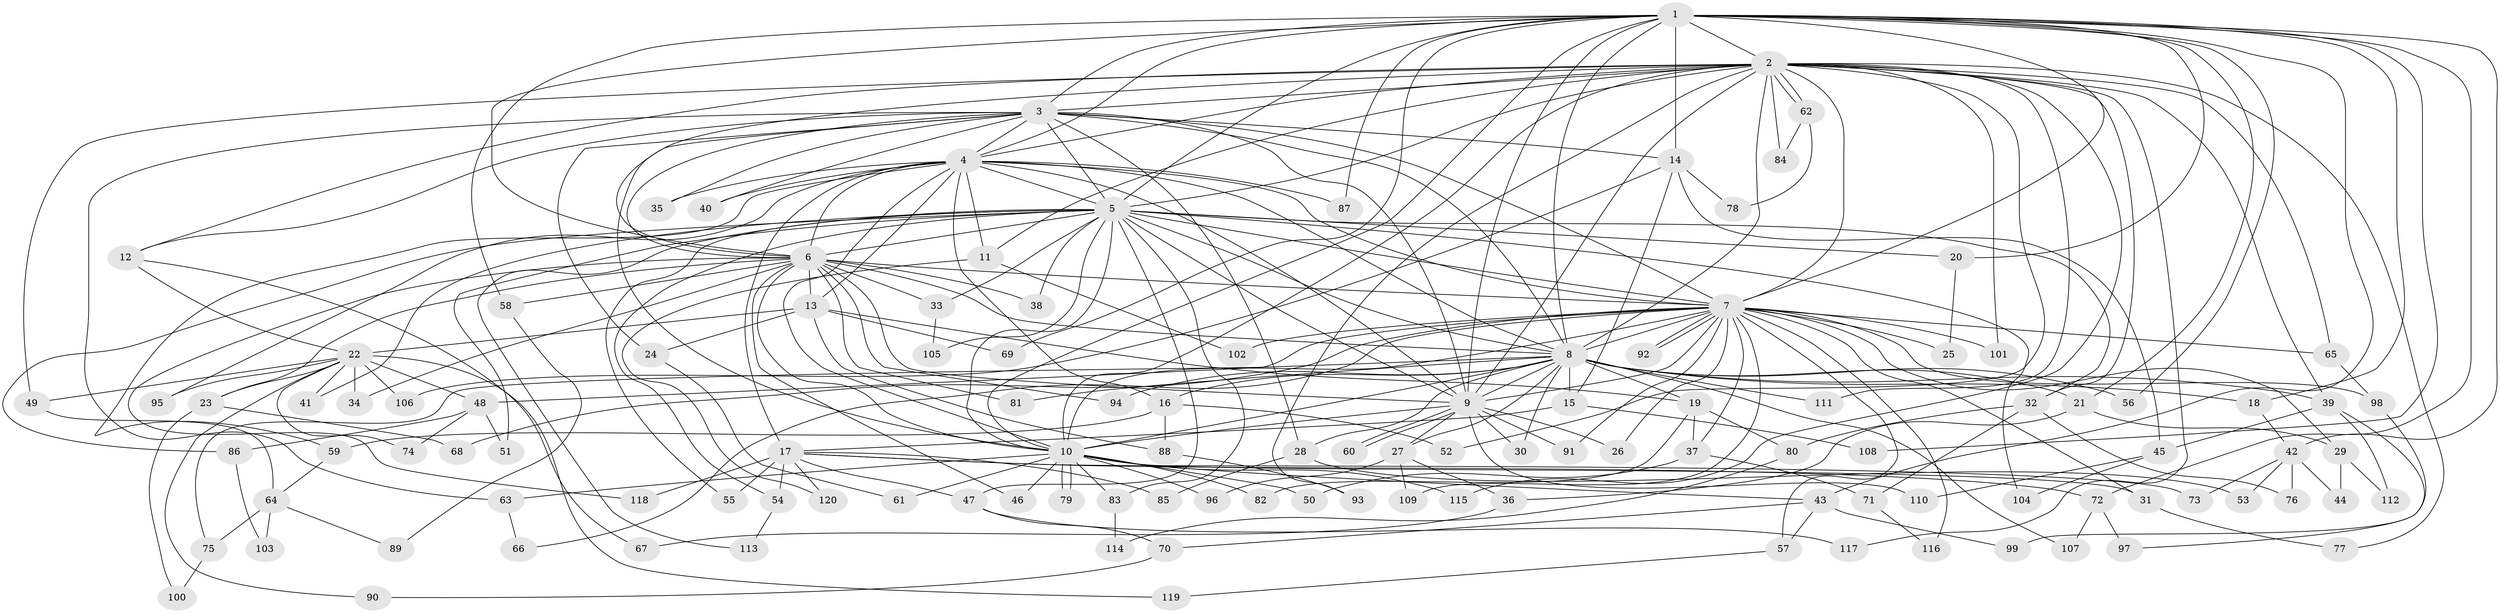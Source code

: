 // Generated by graph-tools (version 1.1) at 2025/46/03/09/25 04:46:32]
// undirected, 120 vertices, 265 edges
graph export_dot {
graph [start="1"]
  node [color=gray90,style=filled];
  1;
  2;
  3;
  4;
  5;
  6;
  7;
  8;
  9;
  10;
  11;
  12;
  13;
  14;
  15;
  16;
  17;
  18;
  19;
  20;
  21;
  22;
  23;
  24;
  25;
  26;
  27;
  28;
  29;
  30;
  31;
  32;
  33;
  34;
  35;
  36;
  37;
  38;
  39;
  40;
  41;
  42;
  43;
  44;
  45;
  46;
  47;
  48;
  49;
  50;
  51;
  52;
  53;
  54;
  55;
  56;
  57;
  58;
  59;
  60;
  61;
  62;
  63;
  64;
  65;
  66;
  67;
  68;
  69;
  70;
  71;
  72;
  73;
  74;
  75;
  76;
  77;
  78;
  79;
  80;
  81;
  82;
  83;
  84;
  85;
  86;
  87;
  88;
  89;
  90;
  91;
  92;
  93;
  94;
  95;
  96;
  97;
  98;
  99;
  100;
  101;
  102;
  103;
  104;
  105;
  106;
  107;
  108;
  109;
  110;
  111;
  112;
  113;
  114;
  115;
  116;
  117;
  118;
  119;
  120;
  1 -- 2;
  1 -- 3;
  1 -- 4;
  1 -- 5;
  1 -- 6;
  1 -- 7;
  1 -- 8;
  1 -- 9;
  1 -- 10;
  1 -- 14;
  1 -- 18;
  1 -- 20;
  1 -- 21;
  1 -- 42;
  1 -- 43;
  1 -- 56;
  1 -- 58;
  1 -- 69;
  1 -- 72;
  1 -- 87;
  1 -- 108;
  2 -- 3;
  2 -- 4;
  2 -- 5;
  2 -- 6;
  2 -- 7;
  2 -- 8;
  2 -- 9;
  2 -- 10;
  2 -- 11;
  2 -- 12;
  2 -- 32;
  2 -- 39;
  2 -- 49;
  2 -- 52;
  2 -- 62;
  2 -- 62;
  2 -- 65;
  2 -- 77;
  2 -- 84;
  2 -- 93;
  2 -- 101;
  2 -- 111;
  2 -- 115;
  2 -- 117;
  3 -- 4;
  3 -- 5;
  3 -- 6;
  3 -- 7;
  3 -- 8;
  3 -- 9;
  3 -- 10;
  3 -- 12;
  3 -- 14;
  3 -- 24;
  3 -- 28;
  3 -- 35;
  3 -- 40;
  3 -- 63;
  4 -- 5;
  4 -- 6;
  4 -- 7;
  4 -- 8;
  4 -- 9;
  4 -- 10;
  4 -- 11;
  4 -- 13;
  4 -- 16;
  4 -- 17;
  4 -- 35;
  4 -- 40;
  4 -- 59;
  4 -- 87;
  4 -- 95;
  5 -- 6;
  5 -- 7;
  5 -- 8;
  5 -- 9;
  5 -- 10;
  5 -- 20;
  5 -- 32;
  5 -- 33;
  5 -- 38;
  5 -- 41;
  5 -- 47;
  5 -- 51;
  5 -- 54;
  5 -- 55;
  5 -- 83;
  5 -- 86;
  5 -- 104;
  5 -- 105;
  5 -- 113;
  6 -- 7;
  6 -- 8;
  6 -- 9;
  6 -- 10;
  6 -- 13;
  6 -- 23;
  6 -- 33;
  6 -- 34;
  6 -- 38;
  6 -- 46;
  6 -- 58;
  6 -- 81;
  6 -- 94;
  6 -- 118;
  7 -- 8;
  7 -- 9;
  7 -- 10;
  7 -- 25;
  7 -- 26;
  7 -- 29;
  7 -- 31;
  7 -- 37;
  7 -- 48;
  7 -- 57;
  7 -- 65;
  7 -- 66;
  7 -- 68;
  7 -- 91;
  7 -- 92;
  7 -- 92;
  7 -- 98;
  7 -- 101;
  7 -- 102;
  7 -- 109;
  7 -- 116;
  8 -- 9;
  8 -- 10;
  8 -- 15;
  8 -- 16;
  8 -- 18;
  8 -- 19;
  8 -- 21;
  8 -- 27;
  8 -- 28;
  8 -- 30;
  8 -- 39;
  8 -- 56;
  8 -- 75;
  8 -- 81;
  8 -- 94;
  8 -- 107;
  8 -- 111;
  9 -- 10;
  9 -- 26;
  9 -- 27;
  9 -- 30;
  9 -- 60;
  9 -- 60;
  9 -- 91;
  9 -- 110;
  10 -- 31;
  10 -- 43;
  10 -- 46;
  10 -- 50;
  10 -- 61;
  10 -- 63;
  10 -- 79;
  10 -- 79;
  10 -- 82;
  10 -- 83;
  10 -- 96;
  10 -- 115;
  11 -- 102;
  11 -- 120;
  12 -- 22;
  12 -- 67;
  13 -- 19;
  13 -- 22;
  13 -- 24;
  13 -- 69;
  13 -- 88;
  14 -- 15;
  14 -- 45;
  14 -- 78;
  14 -- 106;
  15 -- 17;
  15 -- 108;
  16 -- 52;
  16 -- 59;
  16 -- 88;
  17 -- 47;
  17 -- 54;
  17 -- 55;
  17 -- 72;
  17 -- 73;
  17 -- 85;
  17 -- 118;
  17 -- 120;
  18 -- 42;
  19 -- 37;
  19 -- 80;
  19 -- 82;
  20 -- 25;
  21 -- 29;
  21 -- 36;
  22 -- 23;
  22 -- 34;
  22 -- 41;
  22 -- 48;
  22 -- 49;
  22 -- 74;
  22 -- 90;
  22 -- 95;
  22 -- 106;
  22 -- 119;
  23 -- 68;
  23 -- 100;
  24 -- 61;
  27 -- 36;
  27 -- 96;
  27 -- 109;
  28 -- 53;
  28 -- 85;
  29 -- 44;
  29 -- 112;
  31 -- 77;
  32 -- 71;
  32 -- 76;
  32 -- 80;
  33 -- 105;
  36 -- 67;
  37 -- 50;
  37 -- 71;
  39 -- 45;
  39 -- 97;
  39 -- 112;
  42 -- 44;
  42 -- 53;
  42 -- 73;
  42 -- 76;
  43 -- 57;
  43 -- 70;
  43 -- 99;
  45 -- 104;
  45 -- 110;
  47 -- 70;
  47 -- 117;
  48 -- 51;
  48 -- 74;
  48 -- 86;
  49 -- 64;
  54 -- 113;
  57 -- 119;
  58 -- 89;
  59 -- 64;
  62 -- 78;
  62 -- 84;
  63 -- 66;
  64 -- 75;
  64 -- 89;
  64 -- 103;
  65 -- 98;
  70 -- 90;
  71 -- 116;
  72 -- 97;
  72 -- 107;
  75 -- 100;
  80 -- 114;
  83 -- 114;
  86 -- 103;
  88 -- 93;
  98 -- 99;
}
